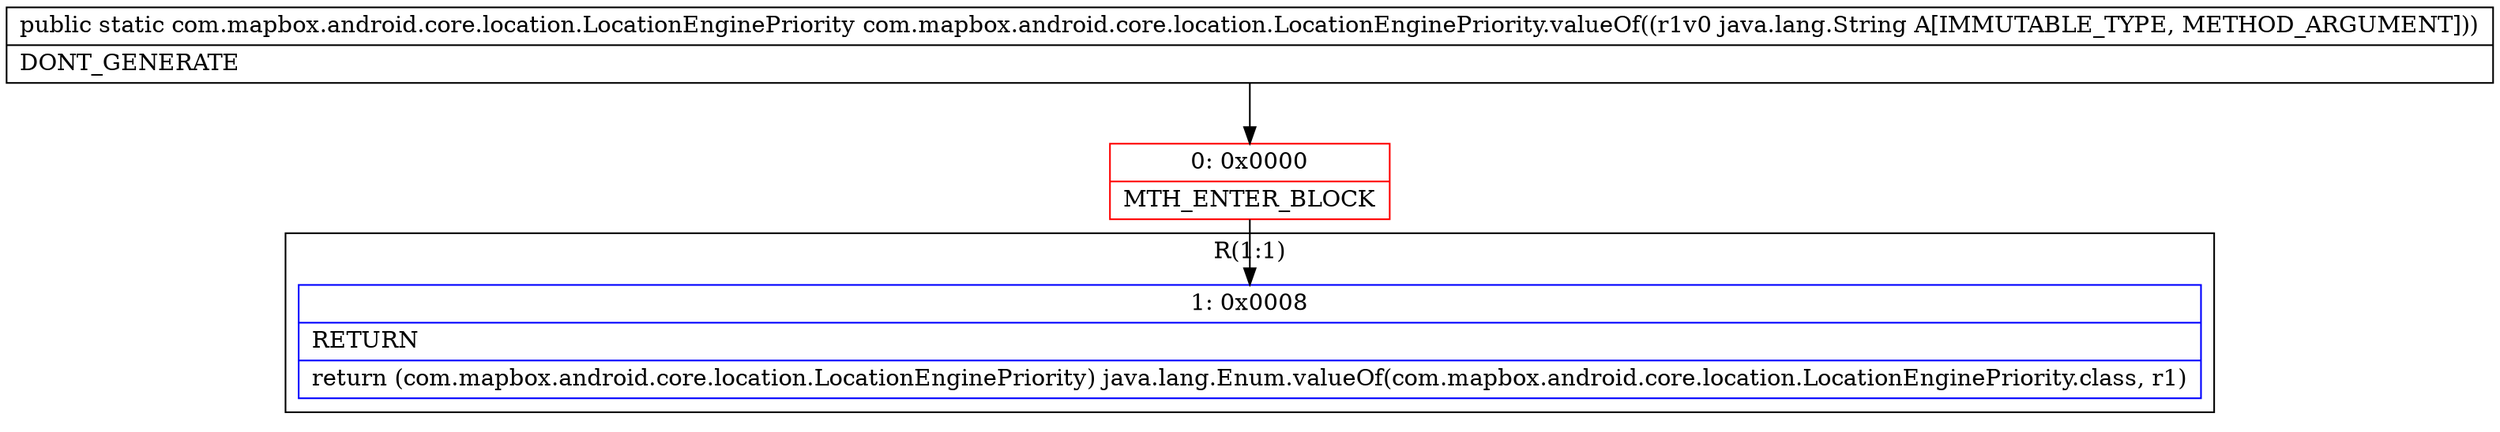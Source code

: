 digraph "CFG forcom.mapbox.android.core.location.LocationEnginePriority.valueOf(Ljava\/lang\/String;)Lcom\/mapbox\/android\/core\/location\/LocationEnginePriority;" {
subgraph cluster_Region_1823683464 {
label = "R(1:1)";
node [shape=record,color=blue];
Node_1 [shape=record,label="{1\:\ 0x0008|RETURN\l|return (com.mapbox.android.core.location.LocationEnginePriority) java.lang.Enum.valueOf(com.mapbox.android.core.location.LocationEnginePriority.class, r1)\l}"];
}
Node_0 [shape=record,color=red,label="{0\:\ 0x0000|MTH_ENTER_BLOCK\l}"];
MethodNode[shape=record,label="{public static com.mapbox.android.core.location.LocationEnginePriority com.mapbox.android.core.location.LocationEnginePriority.valueOf((r1v0 java.lang.String A[IMMUTABLE_TYPE, METHOD_ARGUMENT]))  | DONT_GENERATE\l}"];
MethodNode -> Node_0;
Node_0 -> Node_1;
}

